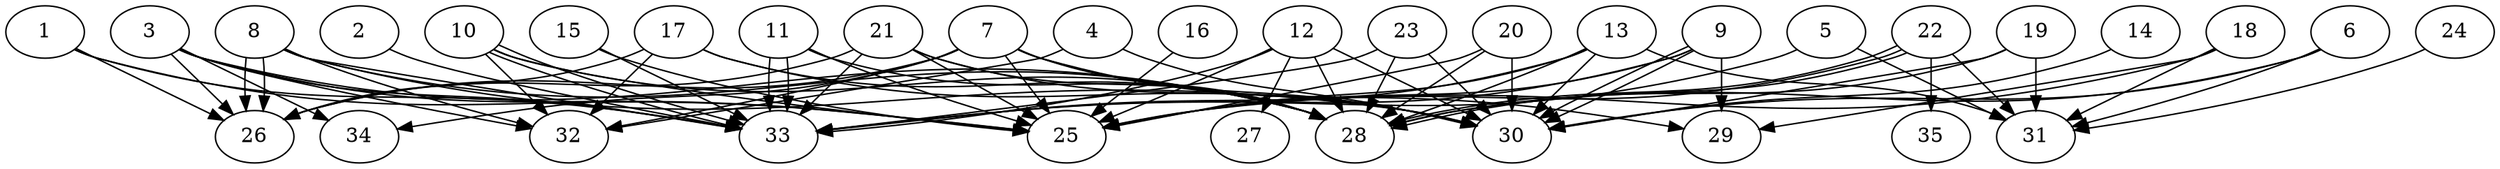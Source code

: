 // DAG automatically generated by daggen at Thu Oct  3 14:05:37 2019
// ./daggen --dot -n 35 --ccr 0.4 --fat 0.9 --regular 0.9 --density 0.7 --mindata 5242880 --maxdata 52428800 
digraph G {
  1 [size="64688640", alpha="0.13", expect_size="25875456"] 
  1 -> 25 [size ="25875456"]
  1 -> 26 [size ="25875456"]
  1 -> 33 [size ="25875456"]
  2 [size="67640320", alpha="0.17", expect_size="27056128"] 
  2 -> 33 [size ="27056128"]
  3 [size="66961920", alpha="0.03", expect_size="26784768"] 
  3 -> 25 [size ="26784768"]
  3 -> 26 [size ="26784768"]
  3 -> 28 [size ="26784768"]
  3 -> 32 [size ="26784768"]
  3 -> 33 [size ="26784768"]
  3 -> 34 [size ="26784768"]
  4 [size="46932480", alpha="0.19", expect_size="18772992"] 
  4 -> 30 [size ="18772992"]
  4 -> 32 [size ="18772992"]
  5 [size="92930560", alpha="0.01", expect_size="37172224"] 
  5 -> 31 [size ="37172224"]
  5 -> 33 [size ="37172224"]
  6 [size="29780480", alpha="0.17", expect_size="11912192"] 
  6 -> 28 [size ="11912192"]
  6 -> 30 [size ="11912192"]
  6 -> 31 [size ="11912192"]
  7 [size="18106880", alpha="0.09", expect_size="7242752"] 
  7 -> 25 [size ="7242752"]
  7 -> 26 [size ="7242752"]
  7 -> 28 [size ="7242752"]
  7 -> 29 [size ="7242752"]
  7 -> 30 [size ="7242752"]
  7 -> 32 [size ="7242752"]
  7 -> 34 [size ="7242752"]
  8 [size="119462400", alpha="0.17", expect_size="47784960"] 
  8 -> 26 [size ="47784960"]
  8 -> 26 [size ="47784960"]
  8 -> 28 [size ="47784960"]
  8 -> 30 [size ="47784960"]
  8 -> 32 [size ="47784960"]
  8 -> 33 [size ="47784960"]
  9 [size="71380480", alpha="0.04", expect_size="28552192"] 
  9 -> 25 [size ="28552192"]
  9 -> 29 [size ="28552192"]
  9 -> 30 [size ="28552192"]
  9 -> 30 [size ="28552192"]
  9 -> 33 [size ="28552192"]
  10 [size="105318400", alpha="0.17", expect_size="42127360"] 
  10 -> 25 [size ="42127360"]
  10 -> 28 [size ="42127360"]
  10 -> 32 [size ="42127360"]
  10 -> 33 [size ="42127360"]
  10 -> 33 [size ="42127360"]
  11 [size="75737600", alpha="0.06", expect_size="30295040"] 
  11 -> 25 [size ="30295040"]
  11 -> 28 [size ="30295040"]
  11 -> 33 [size ="30295040"]
  11 -> 33 [size ="30295040"]
  12 [size="34624000", alpha="0.09", expect_size="13849600"] 
  12 -> 25 [size ="13849600"]
  12 -> 27 [size ="13849600"]
  12 -> 28 [size ="13849600"]
  12 -> 30 [size ="13849600"]
  12 -> 33 [size ="13849600"]
  13 [size="17843200", alpha="0.10", expect_size="7137280"] 
  13 -> 25 [size ="7137280"]
  13 -> 28 [size ="7137280"]
  13 -> 30 [size ="7137280"]
  13 -> 31 [size ="7137280"]
  13 -> 33 [size ="7137280"]
  14 [size="34572800", alpha="0.11", expect_size="13829120"] 
  14 -> 30 [size ="13829120"]
  15 [size="28623360", alpha="0.01", expect_size="11449344"] 
  15 -> 25 [size ="11449344"]
  15 -> 33 [size ="11449344"]
  16 [size="33405440", alpha="0.08", expect_size="13362176"] 
  16 -> 25 [size ="13362176"]
  17 [size="15347200", alpha="0.14", expect_size="6138880"] 
  17 -> 26 [size ="6138880"]
  17 -> 28 [size ="6138880"]
  17 -> 30 [size ="6138880"]
  17 -> 32 [size ="6138880"]
  18 [size="67235840", alpha="0.12", expect_size="26894336"] 
  18 -> 25 [size ="26894336"]
  18 -> 29 [size ="26894336"]
  18 -> 31 [size ="26894336"]
  19 [size="49200640", alpha="0.11", expect_size="19680256"] 
  19 -> 28 [size ="19680256"]
  19 -> 30 [size ="19680256"]
  19 -> 31 [size ="19680256"]
  20 [size="75683840", alpha="0.14", expect_size="30273536"] 
  20 -> 25 [size ="30273536"]
  20 -> 28 [size ="30273536"]
  20 -> 30 [size ="30273536"]
  21 [size="60902400", alpha="0.07", expect_size="24360960"] 
  21 -> 25 [size ="24360960"]
  21 -> 26 [size ="24360960"]
  21 -> 28 [size ="24360960"]
  21 -> 30 [size ="24360960"]
  21 -> 33 [size ="24360960"]
  22 [size="95196160", alpha="0.09", expect_size="38078464"] 
  22 -> 25 [size ="38078464"]
  22 -> 28 [size ="38078464"]
  22 -> 28 [size ="38078464"]
  22 -> 31 [size ="38078464"]
  22 -> 35 [size ="38078464"]
  23 [size="32512000", alpha="0.20", expect_size="13004800"] 
  23 -> 28 [size ="13004800"]
  23 -> 30 [size ="13004800"]
  23 -> 33 [size ="13004800"]
  24 [size="91735040", alpha="0.16", expect_size="36694016"] 
  24 -> 31 [size ="36694016"]
  25 [size="36554240", alpha="0.06", expect_size="14621696"] 
  26 [size="45355520", alpha="0.19", expect_size="18142208"] 
  27 [size="94970880", alpha="0.13", expect_size="37988352"] 
  28 [size="59325440", alpha="0.05", expect_size="23730176"] 
  29 [size="15016960", alpha="0.07", expect_size="6006784"] 
  30 [size="77327360", alpha="0.04", expect_size="30930944"] 
  31 [size="44003840", alpha="0.12", expect_size="17601536"] 
  32 [size="84592640", alpha="0.04", expect_size="33837056"] 
  33 [size="17697280", alpha="0.16", expect_size="7078912"] 
  34 [size="15142400", alpha="0.13", expect_size="6056960"] 
  35 [size="110753280", alpha="0.11", expect_size="44301312"] 
}
